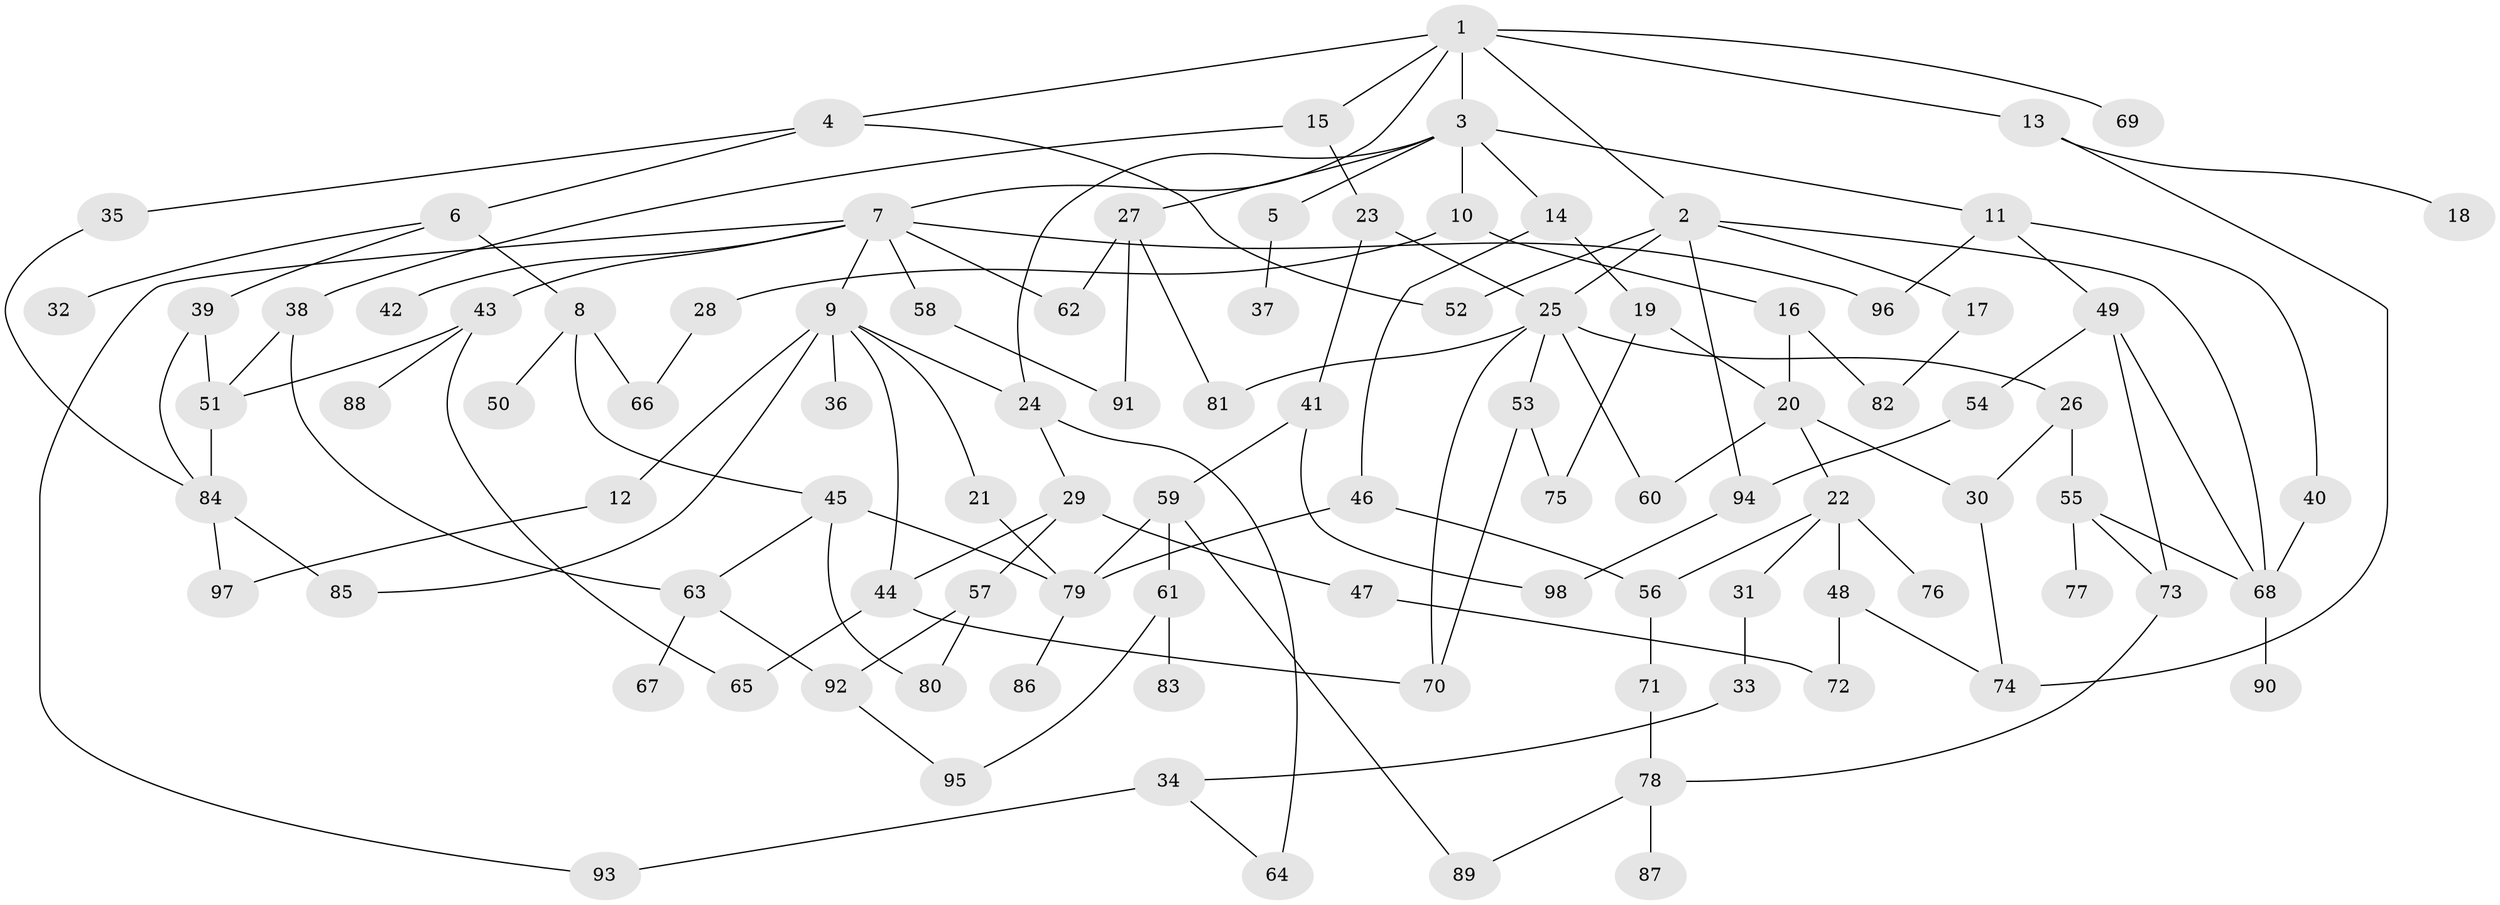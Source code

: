 // coarse degree distribution, {11: 0.017241379310344827, 4: 0.13793103448275862, 2: 0.27586206896551724, 12: 0.017241379310344827, 3: 0.15517241379310345, 1: 0.22413793103448276, 8: 0.017241379310344827, 5: 0.15517241379310345}
// Generated by graph-tools (version 1.1) at 2025/44/03/04/25 21:44:18]
// undirected, 98 vertices, 141 edges
graph export_dot {
graph [start="1"]
  node [color=gray90,style=filled];
  1;
  2;
  3;
  4;
  5;
  6;
  7;
  8;
  9;
  10;
  11;
  12;
  13;
  14;
  15;
  16;
  17;
  18;
  19;
  20;
  21;
  22;
  23;
  24;
  25;
  26;
  27;
  28;
  29;
  30;
  31;
  32;
  33;
  34;
  35;
  36;
  37;
  38;
  39;
  40;
  41;
  42;
  43;
  44;
  45;
  46;
  47;
  48;
  49;
  50;
  51;
  52;
  53;
  54;
  55;
  56;
  57;
  58;
  59;
  60;
  61;
  62;
  63;
  64;
  65;
  66;
  67;
  68;
  69;
  70;
  71;
  72;
  73;
  74;
  75;
  76;
  77;
  78;
  79;
  80;
  81;
  82;
  83;
  84;
  85;
  86;
  87;
  88;
  89;
  90;
  91;
  92;
  93;
  94;
  95;
  96;
  97;
  98;
  1 -- 2;
  1 -- 3;
  1 -- 4;
  1 -- 7;
  1 -- 13;
  1 -- 15;
  1 -- 69;
  2 -- 17;
  2 -- 52;
  2 -- 68;
  2 -- 94;
  2 -- 25;
  3 -- 5;
  3 -- 10;
  3 -- 11;
  3 -- 14;
  3 -- 27;
  3 -- 24;
  4 -- 6;
  4 -- 35;
  4 -- 52;
  5 -- 37;
  6 -- 8;
  6 -- 32;
  6 -- 39;
  7 -- 9;
  7 -- 42;
  7 -- 43;
  7 -- 58;
  7 -- 62;
  7 -- 93;
  7 -- 96;
  8 -- 45;
  8 -- 50;
  8 -- 66;
  9 -- 12;
  9 -- 21;
  9 -- 24;
  9 -- 36;
  9 -- 44;
  9 -- 85;
  10 -- 16;
  10 -- 28;
  11 -- 40;
  11 -- 49;
  11 -- 96;
  12 -- 97;
  13 -- 18;
  13 -- 74;
  14 -- 19;
  14 -- 46;
  15 -- 23;
  15 -- 38;
  16 -- 82;
  16 -- 20;
  17 -- 82;
  19 -- 20;
  19 -- 75;
  20 -- 22;
  20 -- 60;
  20 -- 30;
  21 -- 79;
  22 -- 31;
  22 -- 48;
  22 -- 76;
  22 -- 56;
  23 -- 25;
  23 -- 41;
  24 -- 29;
  24 -- 64;
  25 -- 26;
  25 -- 53;
  25 -- 60;
  25 -- 70;
  25 -- 81;
  26 -- 30;
  26 -- 55;
  27 -- 91;
  27 -- 81;
  27 -- 62;
  28 -- 66;
  29 -- 47;
  29 -- 57;
  29 -- 44;
  30 -- 74;
  31 -- 33;
  33 -- 34;
  34 -- 64;
  34 -- 93;
  35 -- 84;
  38 -- 63;
  38 -- 51;
  39 -- 51;
  39 -- 84;
  40 -- 68;
  41 -- 59;
  41 -- 98;
  43 -- 88;
  43 -- 51;
  43 -- 65;
  44 -- 65;
  44 -- 70;
  45 -- 79;
  45 -- 63;
  45 -- 80;
  46 -- 56;
  46 -- 79;
  47 -- 72;
  48 -- 72;
  48 -- 74;
  49 -- 54;
  49 -- 73;
  49 -- 68;
  51 -- 84;
  53 -- 70;
  53 -- 75;
  54 -- 94;
  55 -- 73;
  55 -- 77;
  55 -- 68;
  56 -- 71;
  57 -- 80;
  57 -- 92;
  58 -- 91;
  59 -- 61;
  59 -- 89;
  59 -- 79;
  61 -- 83;
  61 -- 95;
  63 -- 67;
  63 -- 92;
  68 -- 90;
  71 -- 78;
  73 -- 78;
  78 -- 87;
  78 -- 89;
  79 -- 86;
  84 -- 85;
  84 -- 97;
  92 -- 95;
  94 -- 98;
}
